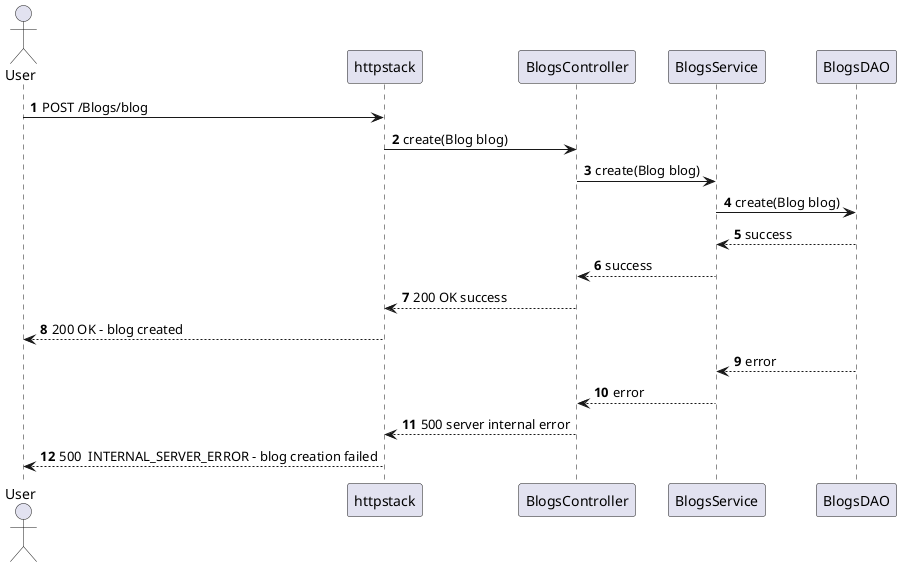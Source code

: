 @startuml
autonumber
actor User
Participant httpstack
Participant BlogsController
Participant BlogsService
Participant BlogsDAO
User -> httpstack : POST /Blogs/blog
httpstack -> BlogsController : create(Blog blog)
BlogsController -> BlogsService : create(Blog blog)
BlogsService -> BlogsDAO : create(Blog blog)
BlogsService <-- BlogsDAO : success
BlogsController <-- BlogsService : success
httpstack <-- BlogsController : 200 OK success
User <-- httpstack : 200 OK - blog created
BlogsService <-- BlogsDAO : error
BlogsController <-- BlogsService : error
httpstack <-- BlogsController : 500 server internal error
User <-- httpstack : 500  INTERNAL_SERVER_ERROR - blog creation failed
@enduml